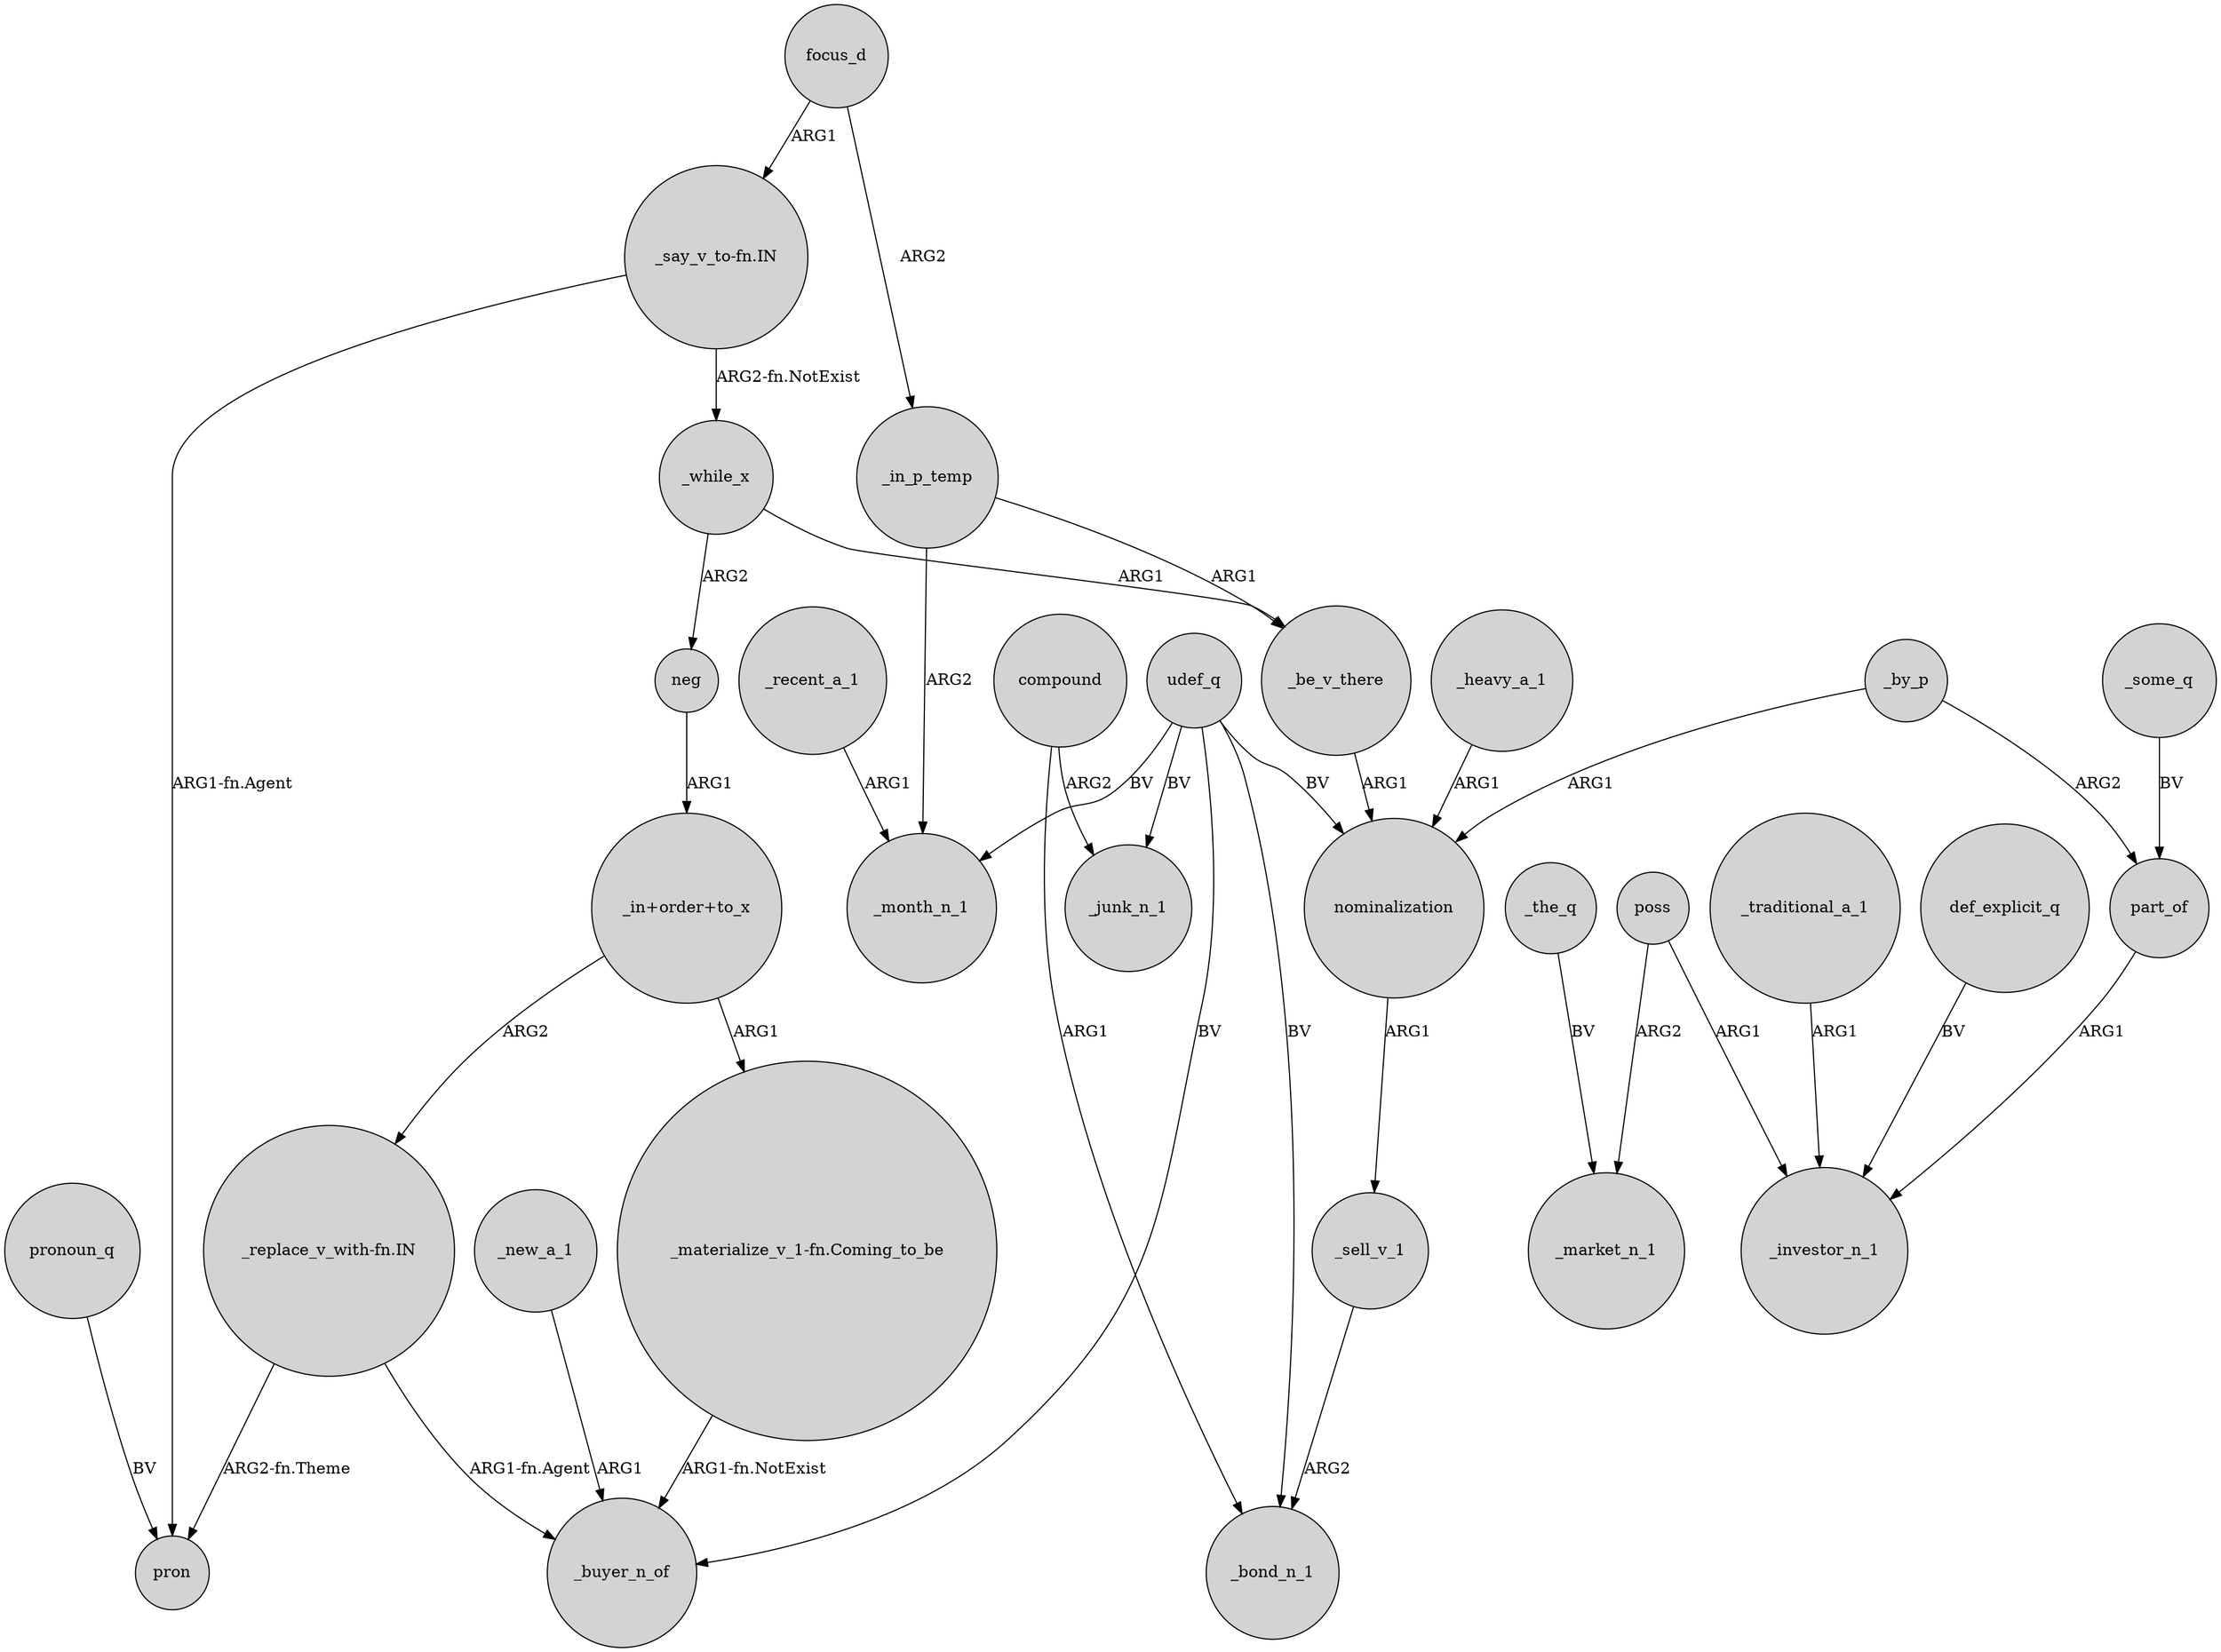 digraph {
	node [shape=circle style=filled]
	_sell_v_1 -> _bond_n_1 [label=ARG2]
	nominalization -> _sell_v_1 [label=ARG1]
	focus_d -> _in_p_temp [label=ARG2]
	_in_p_temp -> _be_v_there [label=ARG1]
	"_in+order+to_x" -> "_materialize_v_1-fn.Coming_to_be" [label=ARG1]
	udef_q -> _buyer_n_of [label=BV]
	"_say_v_to-fn.IN" -> _while_x [label="ARG2-fn.NotExist"]
	"_materialize_v_1-fn.Coming_to_be" -> _buyer_n_of [label="ARG1-fn.NotExist"]
	_in_p_temp -> _month_n_1 [label=ARG2]
	compound -> _bond_n_1 [label=ARG1]
	neg -> "_in+order+to_x" [label=ARG1]
	"_in+order+to_x" -> "_replace_v_with-fn.IN" [label=ARG2]
	compound -> _junk_n_1 [label=ARG2]
	udef_q -> _month_n_1 [label=BV]
	_some_q -> part_of [label=BV]
	udef_q -> _junk_n_1 [label=BV]
	_heavy_a_1 -> nominalization [label=ARG1]
	pronoun_q -> pron [label=BV]
	_by_p -> part_of [label=ARG2]
	_by_p -> nominalization [label=ARG1]
	udef_q -> _bond_n_1 [label=BV]
	poss -> _investor_n_1 [label=ARG1]
	poss -> _market_n_1 [label=ARG2]
	_while_x -> _be_v_there [label=ARG1]
	_new_a_1 -> _buyer_n_of [label=ARG1]
	_traditional_a_1 -> _investor_n_1 [label=ARG1]
	udef_q -> nominalization [label=BV]
	def_explicit_q -> _investor_n_1 [label=BV]
	"_say_v_to-fn.IN" -> pron [label="ARG1-fn.Agent"]
	"_replace_v_with-fn.IN" -> _buyer_n_of [label="ARG1-fn.Agent"]
	part_of -> _investor_n_1 [label=ARG1]
	_be_v_there -> nominalization [label=ARG1]
	_while_x -> neg [label=ARG2]
	_the_q -> _market_n_1 [label=BV]
	_recent_a_1 -> _month_n_1 [label=ARG1]
	focus_d -> "_say_v_to-fn.IN" [label=ARG1]
	"_replace_v_with-fn.IN" -> pron [label="ARG2-fn.Theme"]
}
